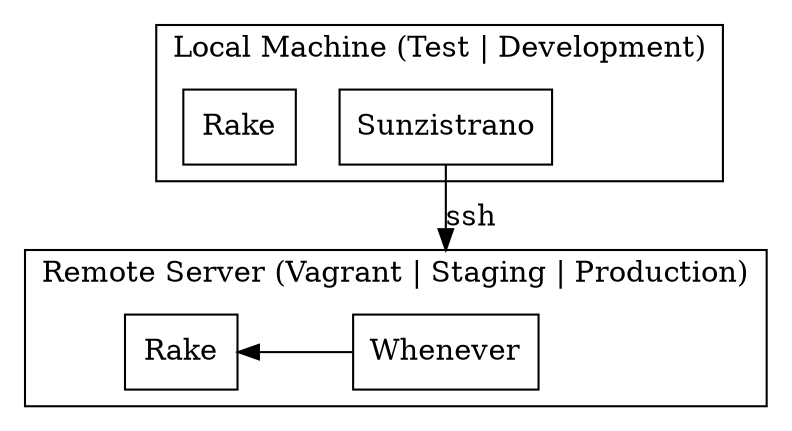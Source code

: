 digraph G {
  compound=true
  subgraph cluster_local {
    label="Local Machine (Test | Development)"
    sun [shape=box label="Sunzistrano"]
    rake_local [shape=box label="Rake"]
  }
  subgraph cluster_remote {
    label="Remote Server (Vagrant | Staging | Production)"
    whenever [shape=box label="Whenever"]
    rake_remote [shape=box label="Rake"]
  }
  sun -> whenever [label="ssh" lhead=cluster_remote]
  whenever -> rake_remote [constraint=false]
}
